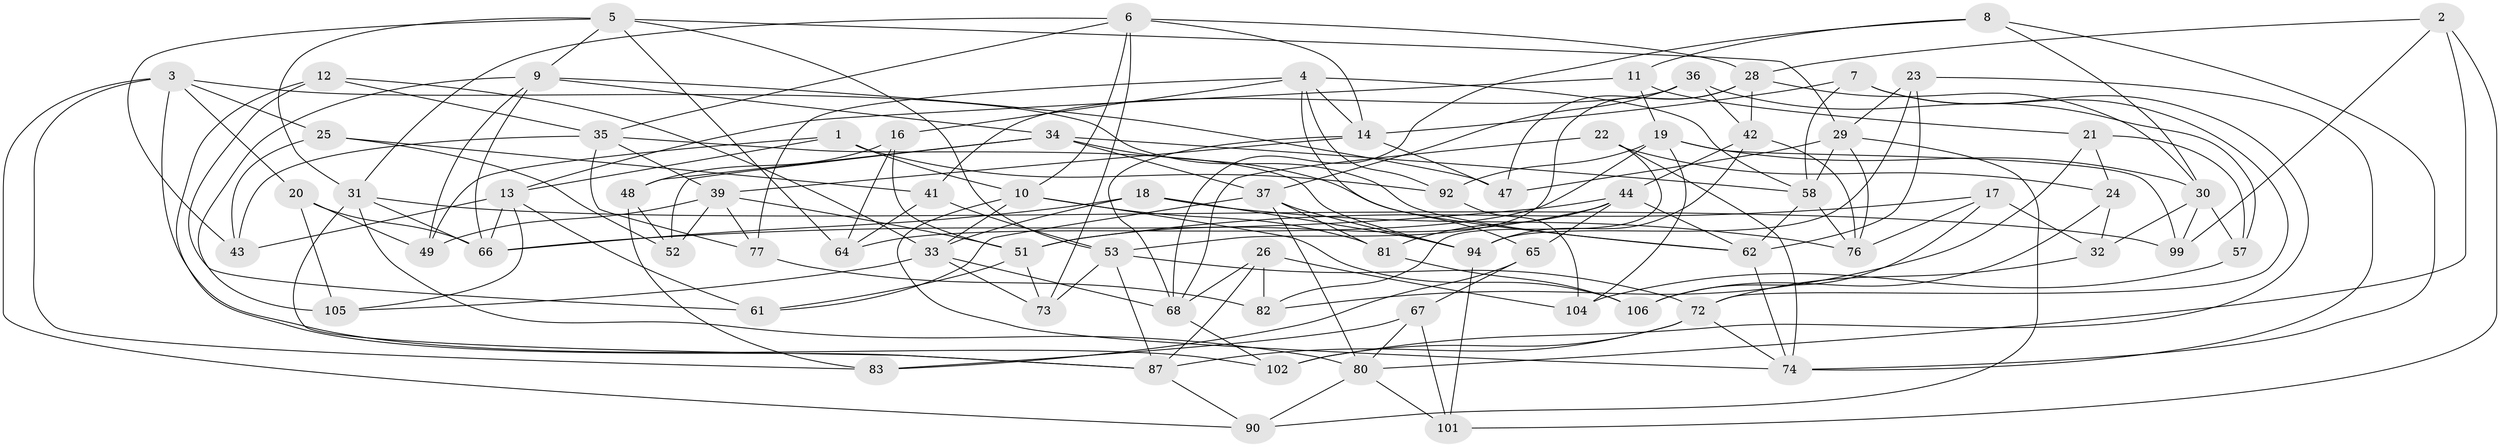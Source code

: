 // Generated by graph-tools (version 1.1) at 2025/52/02/27/25 19:52:30]
// undirected, 74 vertices, 179 edges
graph export_dot {
graph [start="1"]
  node [color=gray90,style=filled];
  1;
  2;
  3 [super="+75"];
  4 [super="+45"];
  5 [super="+93"];
  6 [super="+38"];
  7;
  8;
  9 [super="+60"];
  10 [super="+27"];
  11;
  12;
  13 [super="+50"];
  14 [super="+15"];
  16;
  17;
  18;
  19 [super="+56"];
  20;
  21;
  22;
  23;
  24;
  25;
  26;
  28 [super="+46"];
  29 [super="+54"];
  30 [super="+84"];
  31 [super="+88"];
  32;
  33 [super="+71"];
  34 [super="+97"];
  35 [super="+91"];
  36;
  37 [super="+89"];
  39 [super="+40"];
  41;
  42 [super="+78"];
  43;
  44 [super="+85"];
  47;
  48;
  49;
  51 [super="+59"];
  52;
  53 [super="+55"];
  57;
  58 [super="+96"];
  61;
  62 [super="+63"];
  64;
  65;
  66 [super="+69"];
  67;
  68 [super="+70"];
  72 [super="+95"];
  73;
  74 [super="+100"];
  76 [super="+79"];
  77;
  80 [super="+86"];
  81;
  82;
  83;
  87 [super="+98"];
  90;
  92;
  94 [super="+103"];
  99;
  101;
  102;
  104;
  105;
  106;
  1 -- 92;
  1 -- 49;
  1 -- 10;
  1 -- 13;
  2 -- 99;
  2 -- 101;
  2 -- 80;
  2 -- 28;
  3 -- 102;
  3 -- 90;
  3 -- 20;
  3 -- 25;
  3 -- 83;
  3 -- 62;
  4 -- 92;
  4 -- 16;
  4 -- 65;
  4 -- 77;
  4 -- 14;
  4 -- 58;
  5 -- 43;
  5 -- 31;
  5 -- 53;
  5 -- 64;
  5 -- 9;
  5 -- 29;
  6 -- 73;
  6 -- 35;
  6 -- 14;
  6 -- 10;
  6 -- 31;
  6 -- 28;
  7 -- 102;
  7 -- 72;
  7 -- 14;
  7 -- 58;
  8 -- 68;
  8 -- 74;
  8 -- 11;
  8 -- 30;
  9 -- 105;
  9 -- 34;
  9 -- 49;
  9 -- 47;
  9 -- 66;
  10 -- 74;
  10 -- 81;
  10 -- 106;
  10 -- 33;
  11 -- 21;
  11 -- 13;
  11 -- 19;
  12 -- 61;
  12 -- 87;
  12 -- 33;
  12 -- 35;
  13 -- 61;
  13 -- 66;
  13 -- 43;
  13 -- 105;
  14 -- 39;
  14 -- 68;
  14 -- 47;
  16 -- 48;
  16 -- 64;
  16 -- 51;
  17 -- 51;
  17 -- 76;
  17 -- 106;
  17 -- 32;
  18 -- 94;
  18 -- 66;
  18 -- 33;
  18 -- 76;
  19 -- 99;
  19 -- 92;
  19 -- 64;
  19 -- 104;
  19 -- 30;
  20 -- 105;
  20 -- 49;
  20 -- 66;
  21 -- 24;
  21 -- 82;
  21 -- 57;
  22 -- 24;
  22 -- 82;
  22 -- 74;
  22 -- 68;
  23 -- 62;
  23 -- 29;
  23 -- 94;
  23 -- 74;
  24 -- 32;
  24 -- 106;
  25 -- 41;
  25 -- 52;
  25 -- 43;
  26 -- 68;
  26 -- 104;
  26 -- 82;
  26 -- 87;
  28 -- 47;
  28 -- 30;
  28 -- 42;
  28 -- 53;
  29 -- 90;
  29 -- 47;
  29 -- 58;
  29 -- 76;
  30 -- 99;
  30 -- 32;
  30 -- 57;
  31 -- 99;
  31 -- 80;
  31 -- 66;
  31 -- 87;
  32 -- 72;
  33 -- 105;
  33 -- 73;
  33 -- 68;
  34 -- 52;
  34 -- 62;
  34 -- 48;
  34 -- 58;
  34 -- 37;
  35 -- 94;
  35 -- 39;
  35 -- 43;
  35 -- 77;
  36 -- 57;
  36 -- 37;
  36 -- 42;
  36 -- 41;
  37 -- 61;
  37 -- 81;
  37 -- 80;
  37 -- 94;
  39 -- 52;
  39 -- 77;
  39 -- 49;
  39 -- 51;
  41 -- 53;
  41 -- 64;
  42 -- 44;
  42 -- 76 [weight=2];
  42 -- 94;
  44 -- 62;
  44 -- 65;
  44 -- 81;
  44 -- 66;
  44 -- 51;
  48 -- 83;
  48 -- 52;
  51 -- 73;
  51 -- 61;
  53 -- 87;
  53 -- 72;
  53 -- 73;
  57 -- 104;
  58 -- 62;
  58 -- 76;
  62 -- 74;
  65 -- 67;
  65 -- 83;
  67 -- 83;
  67 -- 101;
  67 -- 80;
  68 -- 102;
  72 -- 87;
  72 -- 74;
  72 -- 102;
  77 -- 82;
  80 -- 101;
  80 -- 90;
  81 -- 106;
  87 -- 90;
  92 -- 104;
  94 -- 101;
}
